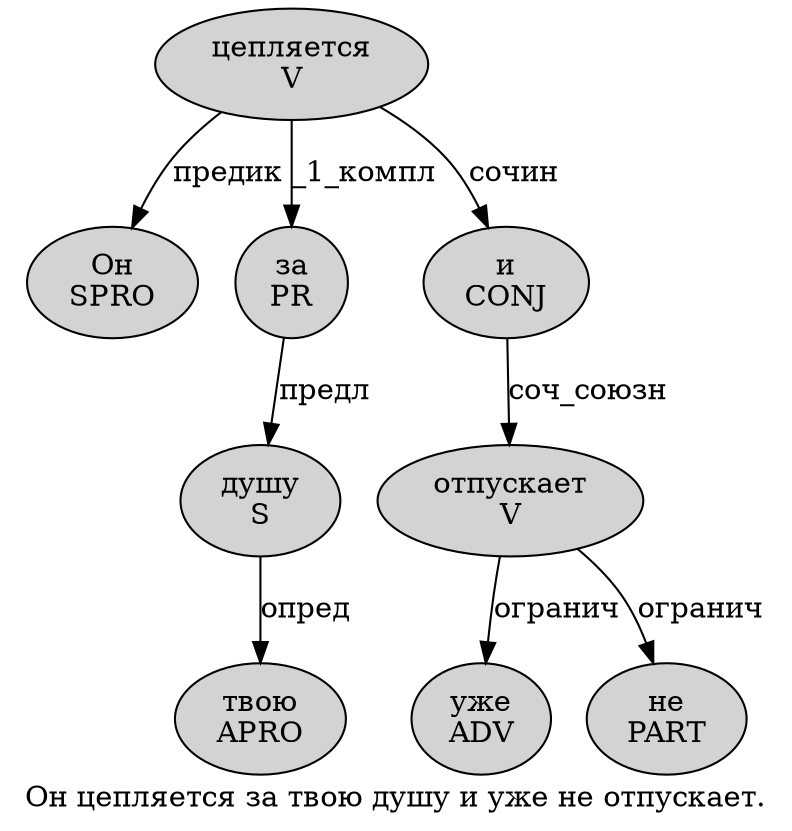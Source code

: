 digraph SENTENCE_1659 {
	graph [label="Он цепляется за твою душу и уже не отпускает."]
	node [style=filled]
		0 [label="Он
SPRO" color="" fillcolor=lightgray penwidth=1 shape=ellipse]
		1 [label="цепляется
V" color="" fillcolor=lightgray penwidth=1 shape=ellipse]
		2 [label="за
PR" color="" fillcolor=lightgray penwidth=1 shape=ellipse]
		3 [label="твою
APRO" color="" fillcolor=lightgray penwidth=1 shape=ellipse]
		4 [label="душу
S" color="" fillcolor=lightgray penwidth=1 shape=ellipse]
		5 [label="и
CONJ" color="" fillcolor=lightgray penwidth=1 shape=ellipse]
		6 [label="уже
ADV" color="" fillcolor=lightgray penwidth=1 shape=ellipse]
		7 [label="не
PART" color="" fillcolor=lightgray penwidth=1 shape=ellipse]
		8 [label="отпускает
V" color="" fillcolor=lightgray penwidth=1 shape=ellipse]
			8 -> 6 [label="огранич"]
			8 -> 7 [label="огранич"]
			4 -> 3 [label="опред"]
			2 -> 4 [label="предл"]
			5 -> 8 [label="соч_союзн"]
			1 -> 0 [label="предик"]
			1 -> 2 [label="_1_компл"]
			1 -> 5 [label="сочин"]
}